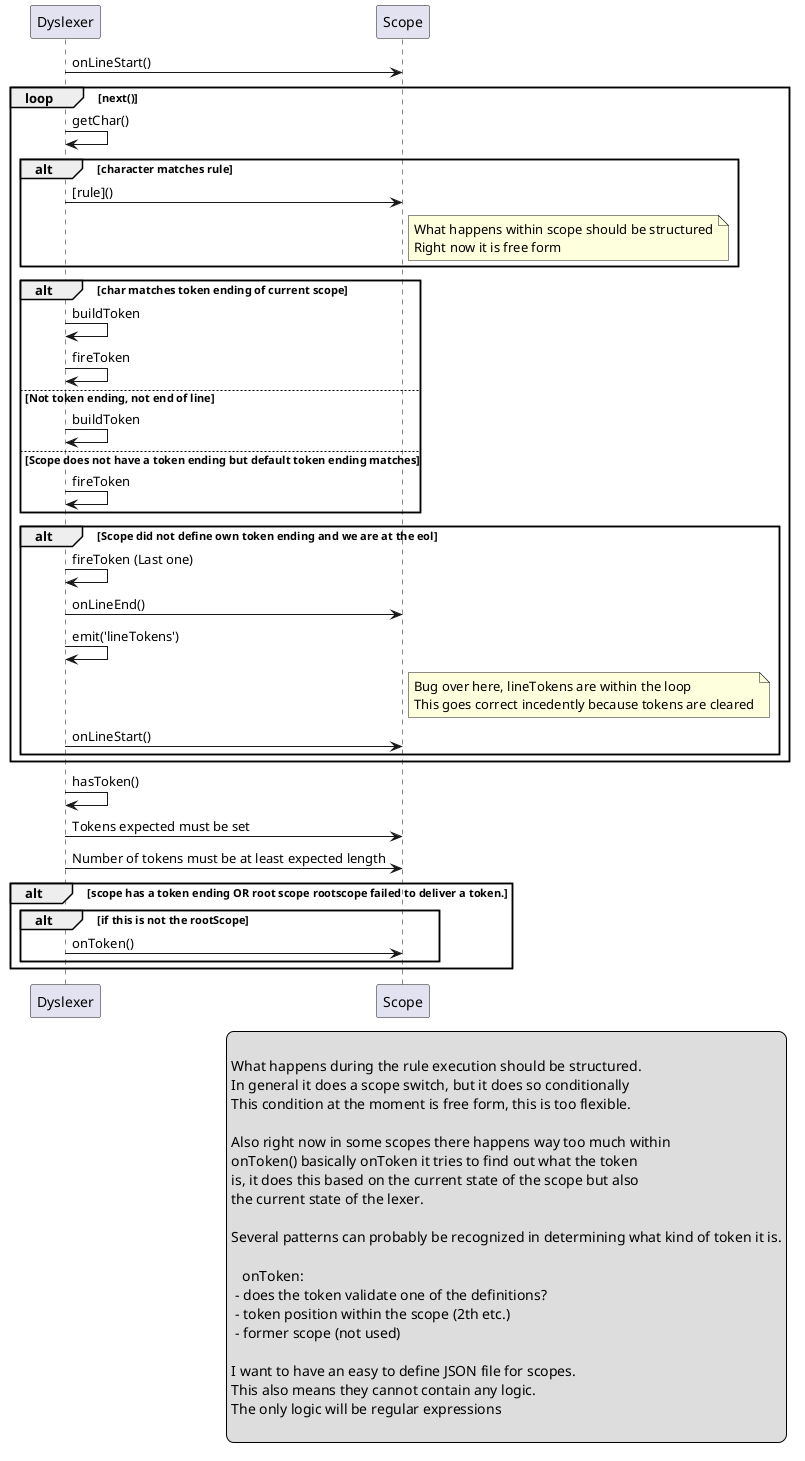 @startuml

Dyslexer -> Scope: onLineStart()
loop next()

  Dyslexer -> Dyslexer: getChar()
  alt character matches rule
    Dyslexer -> Scope: [rule]()
    note right of Scope
      What happens within scope should be structured
      Right now it is free form
    end note
   end

   alt char matches token ending of current scope
      Dyslexer -> Dyslexer: buildToken 
      Dyslexer -> Dyslexer: fireToken
    else Not token ending, not end of line
      Dyslexer -> Dyslexer: buildToken 
    else Scope does not have a token ending but default token ending matches
      Dyslexer -> Dyslexer: fireToken
      
   end

   alt Scope did not define own token ending and we are at the eol
      Dyslexer -> Dyslexer: fireToken (Last one)
      Dyslexer -> Scope:onLineEnd()
      Dyslexer -> Dyslexer: emit('lineTokens')
      note right of Scope
        Bug over here, lineTokens are within the loop 
        This goes correct incedently because tokens are cleared
      end note
      Dyslexer -> Scope:onLineStart()

   end

end

Dyslexer -> Dyslexer: hasToken()
Dyslexer -> Scope: Tokens expected must be set
Dyslexer -> Scope: Number of tokens must be at least expected length

alt scope has a token ending OR root scope rootscope failed to deliver a token.
  alt if this is not the rootScope
   Dyslexer -> Scope:onToken()
  end

end 

legend right

What happens during the rule execution should be structured.
In general it does a scope switch, but it does so conditionally
This condition at the moment is free form, this is too flexible.

Also right now in some scopes there happens way too much within
onToken() basically onToken it tries to find out what the token 
is, it does this based on the current state of the scope but also
the current state of the lexer.

Several patterns can probably be recognized in determining what kind of token it is.

   onToken:
 - does the token validate one of the definitions?
 - token position within the scope (2th etc.)
 - former scope (not used)

I want to have an easy to define JSON file for scopes.
This also means they cannot contain any logic. 
The only logic will be regular expressions

endlegend


@enduml